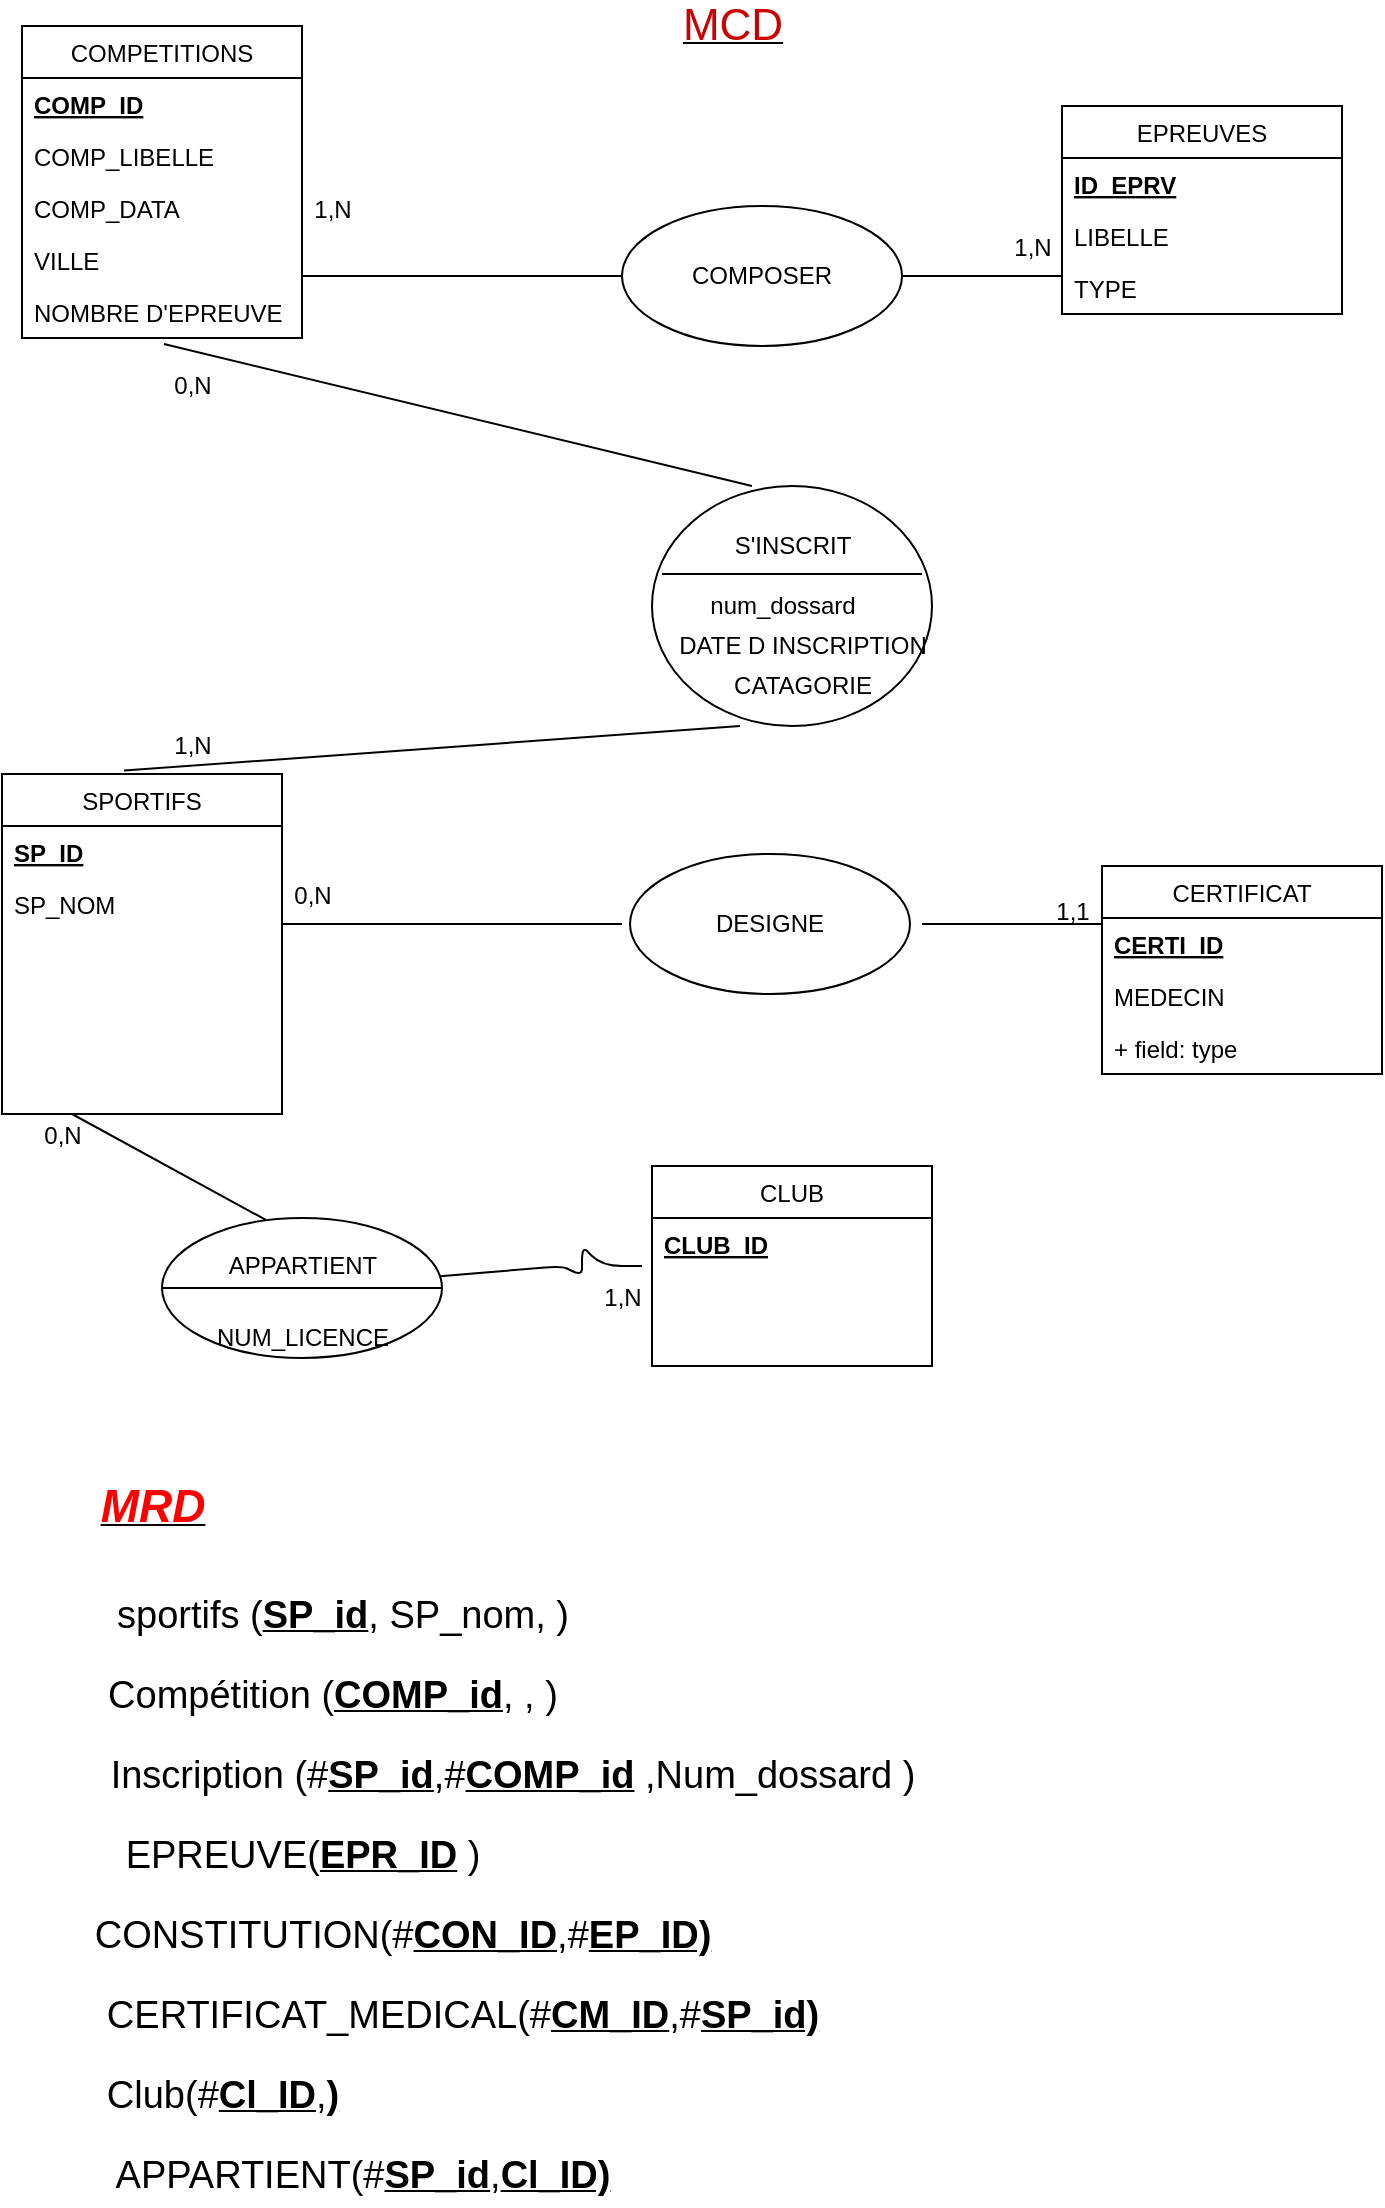 <mxfile version="13.3.9" type="device"><diagram id="3Bt0xS3wiF1jh523V_Ss" name="Page-1"><mxGraphModel dx="1182" dy="737" grid="1" gridSize="10" guides="1" tooltips="1" connect="1" arrows="1" fold="1" page="1" pageScale="1" pageWidth="827" pageHeight="1169" math="0" shadow="0"><root><mxCell id="0"/><mxCell id="1" parent="0"/><mxCell id="v_NyFdBiZs7dmBbOw8SM-5" value="EPREUVES" style="swimlane;fontStyle=0;childLayout=stackLayout;horizontal=1;startSize=26;fillColor=none;horizontalStack=0;resizeParent=1;resizeParentMax=0;resizeLast=0;collapsible=1;marginBottom=0;" parent="1" vertex="1"><mxGeometry x="560" y="70" width="140" height="104" as="geometry"/></mxCell><mxCell id="v_NyFdBiZs7dmBbOw8SM-7" value="ID_EPRV" style="text;strokeColor=none;fillColor=none;align=left;verticalAlign=top;spacingLeft=4;spacingRight=4;overflow=hidden;rotatable=0;points=[[0,0.5],[1,0.5]];portConstraint=eastwest;fontStyle=5" parent="v_NyFdBiZs7dmBbOw8SM-5" vertex="1"><mxGeometry y="26" width="140" height="26" as="geometry"/></mxCell><mxCell id="v_NyFdBiZs7dmBbOw8SM-8" value="LIBELLE" style="text;strokeColor=none;fillColor=none;align=left;verticalAlign=top;spacingLeft=4;spacingRight=4;overflow=hidden;rotatable=0;points=[[0,0.5],[1,0.5]];portConstraint=eastwest;" parent="v_NyFdBiZs7dmBbOw8SM-5" vertex="1"><mxGeometry y="52" width="140" height="26" as="geometry"/></mxCell><mxCell id="v_NyFdBiZs7dmBbOw8SM-25" value="TYPE" style="text;strokeColor=none;fillColor=none;align=left;verticalAlign=top;spacingLeft=4;spacingRight=4;overflow=hidden;rotatable=0;points=[[0,0.5],[1,0.5]];portConstraint=eastwest;" parent="v_NyFdBiZs7dmBbOw8SM-5" vertex="1"><mxGeometry y="78" width="140" height="26" as="geometry"/></mxCell><mxCell id="v_NyFdBiZs7dmBbOw8SM-26" value="COMPOSER" style="ellipse;whiteSpace=wrap;html=1;" parent="1" vertex="1"><mxGeometry x="340" y="120" width="140" height="70" as="geometry"/></mxCell><mxCell id="v_NyFdBiZs7dmBbOw8SM-28" value="" style="line;strokeWidth=1;fillColor=none;align=left;verticalAlign=middle;spacingTop=-1;spacingLeft=3;spacingRight=3;rotatable=0;labelPosition=right;points=[];portConstraint=eastwest;" parent="1" vertex="1"><mxGeometry x="180" y="151" width="160" height="8" as="geometry"/></mxCell><mxCell id="v_NyFdBiZs7dmBbOw8SM-36" value="1,N" style="text;html=1;align=center;verticalAlign=middle;resizable=0;points=[];autosize=1;" parent="1" vertex="1"><mxGeometry x="180" y="112" width="30" height="20" as="geometry"/></mxCell><mxCell id="v_NyFdBiZs7dmBbOw8SM-69" value="0,N" style="text;html=1;align=center;verticalAlign=middle;resizable=0;points=[];autosize=1;" parent="1" vertex="1"><mxGeometry x="110" y="200" width="30" height="20" as="geometry"/></mxCell><mxCell id="v_NyFdBiZs7dmBbOw8SM-35" value="1,N" style="text;html=1;align=center;verticalAlign=middle;resizable=0;points=[];autosize=1;" parent="1" vertex="1"><mxGeometry x="530" y="131" width="30" height="20" as="geometry"/></mxCell><mxCell id="v_NyFdBiZs7dmBbOw8SM-38" value="" style="line;strokeWidth=1;fillColor=none;align=left;verticalAlign=middle;spacingTop=-1;spacingLeft=3;spacingRight=3;rotatable=0;labelPosition=right;points=[];portConstraint=eastwest;" parent="1" vertex="1"><mxGeometry x="480" y="151" width="80" height="8" as="geometry"/></mxCell><mxCell id="v_NyFdBiZs7dmBbOw8SM-40" value="" style="ellipse;whiteSpace=wrap;html=1;" parent="1" vertex="1"><mxGeometry x="355" y="260" width="140" height="120" as="geometry"/></mxCell><mxCell id="v_NyFdBiZs7dmBbOw8SM-41" value="" style="endArrow=none;html=1;entryX=0.507;entryY=1.115;entryDx=0;entryDy=0;entryPerimeter=0;exitX=0.357;exitY=0;exitDx=0;exitDy=0;exitPerimeter=0;" parent="1" source="v_NyFdBiZs7dmBbOw8SM-40" target="v_NyFdBiZs7dmBbOw8SM-24" edge="1"><mxGeometry width="50" height="50" relative="1" as="geometry"><mxPoint x="390" y="400" as="sourcePoint"/><mxPoint x="440" y="350" as="targetPoint"/><Array as="points"/></mxGeometry></mxCell><mxCell id="v_NyFdBiZs7dmBbOw8SM-42" value="" style="endArrow=none;html=1;exitX=0.436;exitY=-0.01;exitDx=0;exitDy=0;exitPerimeter=0;" parent="1" source="v_NyFdBiZs7dmBbOw8SM-9" edge="1"><mxGeometry width="50" height="50" relative="1" as="geometry"><mxPoint x="171" y="390" as="sourcePoint"/><mxPoint x="399" y="380" as="targetPoint"/><Array as="points"/></mxGeometry></mxCell><mxCell id="v_NyFdBiZs7dmBbOw8SM-44" value="1,N" style="text;html=1;align=center;verticalAlign=middle;resizable=0;points=[];autosize=1;" parent="1" vertex="1"><mxGeometry x="110" y="380" width="30" height="20" as="geometry"/></mxCell><mxCell id="v_NyFdBiZs7dmBbOw8SM-45" value="DATE D INSCRIPTION" style="text;html=1;align=center;verticalAlign=middle;resizable=0;points=[];autosize=1;" parent="1" vertex="1"><mxGeometry x="360" y="330" width="140" height="20" as="geometry"/></mxCell><mxCell id="v_NyFdBiZs7dmBbOw8SM-1" value="COMPETITIONS" style="swimlane;fontStyle=0;childLayout=stackLayout;horizontal=1;startSize=26;fillColor=none;horizontalStack=0;resizeParent=1;resizeParentMax=0;resizeLast=0;collapsible=1;marginBottom=0;" parent="1" vertex="1"><mxGeometry x="40" y="30" width="140" height="156" as="geometry"/></mxCell><mxCell id="v_NyFdBiZs7dmBbOw8SM-3" value="COMP_ID" style="text;strokeColor=none;fillColor=none;align=left;verticalAlign=top;spacingLeft=4;spacingRight=4;overflow=hidden;rotatable=0;points=[[0,0.5],[1,0.5]];portConstraint=eastwest;fontStyle=5" parent="v_NyFdBiZs7dmBbOw8SM-1" vertex="1"><mxGeometry y="26" width="140" height="26" as="geometry"/></mxCell><mxCell id="v_NyFdBiZs7dmBbOw8SM-21" value="COMP_LIBELLE" style="text;strokeColor=none;fillColor=none;align=left;verticalAlign=top;spacingLeft=4;spacingRight=4;overflow=hidden;rotatable=0;points=[[0,0.5],[1,0.5]];portConstraint=eastwest;" parent="v_NyFdBiZs7dmBbOw8SM-1" vertex="1"><mxGeometry y="52" width="140" height="26" as="geometry"/></mxCell><mxCell id="v_NyFdBiZs7dmBbOw8SM-22" value="COMP_DATA" style="text;strokeColor=none;fillColor=none;align=left;verticalAlign=top;spacingLeft=4;spacingRight=4;overflow=hidden;rotatable=0;points=[[0,0.5],[1,0.5]];portConstraint=eastwest;" parent="v_NyFdBiZs7dmBbOw8SM-1" vertex="1"><mxGeometry y="78" width="140" height="26" as="geometry"/></mxCell><mxCell id="v_NyFdBiZs7dmBbOw8SM-23" value="VILLE" style="text;strokeColor=none;fillColor=none;align=left;verticalAlign=top;spacingLeft=4;spacingRight=4;overflow=hidden;rotatable=0;points=[[0,0.5],[1,0.5]];portConstraint=eastwest;" parent="v_NyFdBiZs7dmBbOw8SM-1" vertex="1"><mxGeometry y="104" width="140" height="26" as="geometry"/></mxCell><mxCell id="v_NyFdBiZs7dmBbOw8SM-24" value="NOMBRE D'EPREUVE" style="text;strokeColor=none;fillColor=none;align=left;verticalAlign=top;spacingLeft=4;spacingRight=4;overflow=hidden;rotatable=0;points=[[0,0.5],[1,0.5]];portConstraint=eastwest;" parent="v_NyFdBiZs7dmBbOw8SM-1" vertex="1"><mxGeometry y="130" width="140" height="26" as="geometry"/></mxCell><mxCell id="v_NyFdBiZs7dmBbOw8SM-48" value="" style="ellipse;whiteSpace=wrap;html=1;" parent="1" vertex="1"><mxGeometry x="110" y="626" width="140" height="70" as="geometry"/></mxCell><mxCell id="v_NyFdBiZs7dmBbOw8SM-49" value="" style="endArrow=none;html=1;entryX=0.25;entryY=1;entryDx=0;entryDy=0;exitX=0.371;exitY=0.014;exitDx=0;exitDy=0;exitPerimeter=0;" parent="1" source="v_NyFdBiZs7dmBbOw8SM-48" target="v_NyFdBiZs7dmBbOw8SM-9" edge="1"><mxGeometry width="50" height="50" relative="1" as="geometry"><mxPoint x="180" y="750" as="sourcePoint"/><mxPoint x="190" y="510" as="targetPoint"/></mxGeometry></mxCell><mxCell id="v_NyFdBiZs7dmBbOw8SM-51" value="" style="endArrow=none;html=1;" parent="1" target="v_NyFdBiZs7dmBbOw8SM-48" edge="1"><mxGeometry width="50" height="50" relative="1" as="geometry"><mxPoint x="350" y="650" as="sourcePoint"/><mxPoint x="235" y="542" as="targetPoint"/><Array as="points"><mxPoint x="330" y="650"/><mxPoint x="320" y="640"/><mxPoint x="320" y="655"/><mxPoint x="310" y="650"/></Array></mxGeometry></mxCell><mxCell id="v_NyFdBiZs7dmBbOw8SM-52" value="0,N" style="text;html=1;align=center;verticalAlign=middle;resizable=0;points=[];autosize=1;" parent="1" vertex="1"><mxGeometry x="45" y="575" width="30" height="20" as="geometry"/></mxCell><mxCell id="v_NyFdBiZs7dmBbOw8SM-53" value="1,N" style="text;html=1;align=center;verticalAlign=middle;resizable=0;points=[];autosize=1;" parent="1" vertex="1"><mxGeometry x="325" y="656" width="30" height="20" as="geometry"/></mxCell><mxCell id="v_NyFdBiZs7dmBbOw8SM-55" value="DESIGNE" style="ellipse;whiteSpace=wrap;html=1;" parent="1" vertex="1"><mxGeometry x="344" y="444" width="140" height="70" as="geometry"/></mxCell><mxCell id="v_NyFdBiZs7dmBbOw8SM-60" value="" style="line;strokeWidth=1;fillColor=none;align=left;verticalAlign=middle;spacingTop=-1;spacingLeft=3;spacingRight=3;rotatable=0;labelPosition=right;points=[];portConstraint=eastwest;" parent="1" vertex="1"><mxGeometry x="110" y="506" width="140" height="310" as="geometry"/></mxCell><mxCell id="v_NyFdBiZs7dmBbOw8SM-62" value="" style="line;strokeWidth=1;fillColor=none;align=left;verticalAlign=middle;spacingTop=-1;spacingLeft=3;spacingRight=3;rotatable=0;labelPosition=right;points=[];portConstraint=eastwest;" parent="1" vertex="1"><mxGeometry x="170" y="475" width="170" height="8" as="geometry"/></mxCell><mxCell id="v_NyFdBiZs7dmBbOw8SM-17" value="CERTIFICAT" style="swimlane;fontStyle=0;childLayout=stackLayout;horizontal=1;startSize=26;fillColor=none;horizontalStack=0;resizeParent=1;resizeParentMax=0;resizeLast=0;collapsible=1;marginBottom=0;" parent="1" vertex="1"><mxGeometry x="580" y="450" width="140" height="104" as="geometry"/></mxCell><mxCell id="v_NyFdBiZs7dmBbOw8SM-18" value="CERTI_ID" style="text;strokeColor=none;fillColor=none;align=left;verticalAlign=top;spacingLeft=4;spacingRight=4;overflow=hidden;rotatable=0;points=[[0,0.5],[1,0.5]];portConstraint=eastwest;fontStyle=5" parent="v_NyFdBiZs7dmBbOw8SM-17" vertex="1"><mxGeometry y="26" width="140" height="26" as="geometry"/></mxCell><mxCell id="v_NyFdBiZs7dmBbOw8SM-19" value="MEDECIN" style="text;strokeColor=none;fillColor=none;align=left;verticalAlign=top;spacingLeft=4;spacingRight=4;overflow=hidden;rotatable=0;points=[[0,0.5],[1,0.5]];portConstraint=eastwest;" parent="v_NyFdBiZs7dmBbOw8SM-17" vertex="1"><mxGeometry y="52" width="140" height="26" as="geometry"/></mxCell><mxCell id="v_NyFdBiZs7dmBbOw8SM-20" value="+ field: type" style="text;strokeColor=none;fillColor=none;align=left;verticalAlign=top;spacingLeft=4;spacingRight=4;overflow=hidden;rotatable=0;points=[[0,0.5],[1,0.5]];portConstraint=eastwest;" parent="v_NyFdBiZs7dmBbOw8SM-17" vertex="1"><mxGeometry y="78" width="140" height="26" as="geometry"/></mxCell><mxCell id="v_NyFdBiZs7dmBbOw8SM-63" value="" style="line;strokeWidth=1;fillColor=none;align=left;verticalAlign=middle;spacingTop=-1;spacingLeft=3;spacingRight=3;rotatable=0;labelPosition=right;points=[];portConstraint=eastwest;" parent="1" vertex="1"><mxGeometry x="490" y="475" width="90" height="8" as="geometry"/></mxCell><mxCell id="v_NyFdBiZs7dmBbOw8SM-64" value="NUM_LICENCE" style="text;html=1;align=center;verticalAlign=middle;resizable=0;points=[];autosize=1;" parent="1" vertex="1"><mxGeometry x="130" y="676" width="100" height="20" as="geometry"/></mxCell><mxCell id="v_NyFdBiZs7dmBbOw8SM-67" value="CATAGORIE" style="text;html=1;align=center;verticalAlign=middle;resizable=0;points=[];autosize=1;" parent="1" vertex="1"><mxGeometry x="390" y="350" width="80" height="20" as="geometry"/></mxCell><mxCell id="v_NyFdBiZs7dmBbOw8SM-9" value="SPORTIFS" style="swimlane;fontStyle=0;childLayout=stackLayout;horizontal=1;startSize=26;fillColor=none;horizontalStack=0;resizeParent=1;resizeParentMax=0;resizeLast=0;collapsible=1;marginBottom=0;" parent="1" vertex="1"><mxGeometry x="30" y="404" width="140" height="170" as="geometry"/></mxCell><mxCell id="v_NyFdBiZs7dmBbOw8SM-11" value="SP_ID" style="text;strokeColor=none;fillColor=none;align=left;verticalAlign=top;spacingLeft=4;spacingRight=4;overflow=hidden;rotatable=0;points=[[0,0.5],[1,0.5]];portConstraint=eastwest;fontStyle=5" parent="v_NyFdBiZs7dmBbOw8SM-9" vertex="1"><mxGeometry y="26" width="140" height="26" as="geometry"/></mxCell><mxCell id="v_NyFdBiZs7dmBbOw8SM-12" value="SP_NOM" style="text;strokeColor=none;fillColor=none;align=left;verticalAlign=top;spacingLeft=4;spacingRight=4;overflow=hidden;rotatable=0;points=[[0,0.5],[1,0.5]];portConstraint=eastwest;" parent="v_NyFdBiZs7dmBbOw8SM-9" vertex="1"><mxGeometry y="52" width="140" height="118" as="geometry"/></mxCell><mxCell id="v_NyFdBiZs7dmBbOw8SM-72" value="S'INSCRIT" style="text;html=1;align=center;verticalAlign=middle;resizable=0;points=[];autosize=1;" parent="1" vertex="1"><mxGeometry x="390" y="280" width="70" height="20" as="geometry"/></mxCell><mxCell id="v_NyFdBiZs7dmBbOw8SM-73" value="" style="line;strokeWidth=1;fillColor=none;align=left;verticalAlign=middle;spacingTop=-1;spacingLeft=3;spacingRight=3;rotatable=0;labelPosition=right;points=[];portConstraint=eastwest;" parent="1" vertex="1"><mxGeometry x="360" y="300" width="130" height="8" as="geometry"/></mxCell><mxCell id="v_NyFdBiZs7dmBbOw8SM-75" value="APPARTIENT" style="text;html=1;align=center;verticalAlign=middle;resizable=0;points=[];autosize=1;" parent="1" vertex="1"><mxGeometry x="135" y="640" width="90" height="20" as="geometry"/></mxCell><mxCell id="v_NyFdBiZs7dmBbOw8SM-76" value="0,N" style="text;html=1;align=center;verticalAlign=middle;resizable=0;points=[];autosize=1;" parent="1" vertex="1"><mxGeometry x="170" y="455" width="30" height="20" as="geometry"/></mxCell><mxCell id="v_NyFdBiZs7dmBbOw8SM-78" value="1,1" style="text;html=1;align=center;verticalAlign=middle;resizable=0;points=[];autosize=1;" parent="1" vertex="1"><mxGeometry x="550" y="463" width="30" height="20" as="geometry"/></mxCell><mxCell id="ikUTBPiUzcRcSbHsSIQS-1" value="&lt;i&gt;&lt;u&gt;&lt;font style=&quot;font-size: 23px&quot; color=&quot;#FF0000&quot;&gt;&lt;b&gt;MRD&lt;/b&gt;&lt;/font&gt;&lt;/u&gt;&lt;/i&gt;" style="text;html=1;align=center;verticalAlign=middle;resizable=0;points=[];autosize=1;" vertex="1" parent="1"><mxGeometry x="70" y="760" width="70" height="20" as="geometry"/></mxCell><mxCell id="ikUTBPiUzcRcSbHsSIQS-2" value="sportifs (&lt;b&gt;&lt;u&gt;SP_id&lt;/u&gt;&lt;/b&gt;, SP_nom, )" style="text;html=1;align=center;verticalAlign=middle;resizable=0;points=[];autosize=1;fontSize=19;" vertex="1" parent="1"><mxGeometry x="80" y="810" width="240" height="30" as="geometry"/></mxCell><mxCell id="ikUTBPiUzcRcSbHsSIQS-4" value="num_dossard" style="text;html=1;align=center;verticalAlign=middle;resizable=0;points=[];autosize=1;" vertex="1" parent="1"><mxGeometry x="375" y="310" width="90" height="20" as="geometry"/></mxCell><mxCell id="ikUTBPiUzcRcSbHsSIQS-5" value="&lt;u&gt;&lt;font style=&quot;font-size: 22px&quot; color=&quot;#CC0000&quot;&gt;MCD&lt;/font&gt;&lt;/u&gt;" style="text;html=1;align=center;verticalAlign=middle;resizable=0;points=[];autosize=1;" vertex="1" parent="1"><mxGeometry x="360" y="20" width="70" height="20" as="geometry"/></mxCell><mxCell id="v_NyFdBiZs7dmBbOw8SM-13" value="CLUB" style="swimlane;fontStyle=0;childLayout=stackLayout;horizontal=1;startSize=26;fillColor=none;horizontalStack=0;resizeParent=1;resizeParentMax=0;resizeLast=0;collapsible=1;marginBottom=0;" parent="1" vertex="1"><mxGeometry x="355" y="600" width="140" height="100" as="geometry"/></mxCell><mxCell id="v_NyFdBiZs7dmBbOw8SM-14" value="CLUB_ID" style="text;strokeColor=none;fillColor=none;align=left;verticalAlign=top;spacingLeft=4;spacingRight=4;overflow=hidden;rotatable=0;points=[[0,0.5],[1,0.5]];portConstraint=eastwest;fontStyle=5" parent="v_NyFdBiZs7dmBbOw8SM-13" vertex="1"><mxGeometry y="26" width="140" height="74" as="geometry"/></mxCell><mxCell id="ikUTBPiUzcRcSbHsSIQS-6" value="Compétition (&lt;b&gt;&lt;u&gt;COMP_id&lt;/u&gt;&lt;/b&gt;, , )" style="text;html=1;align=center;verticalAlign=middle;resizable=0;points=[];autosize=1;fontSize=19;" vertex="1" parent="1"><mxGeometry x="75" y="850" width="240" height="30" as="geometry"/></mxCell><mxCell id="ikUTBPiUzcRcSbHsSIQS-8" value="Inscription (#&lt;b&gt;&lt;u&gt;SP_id&lt;/u&gt;&lt;/b&gt;,#&lt;b&gt;&lt;u&gt;COMP_id&lt;/u&gt;&lt;/b&gt; ,Num_dossard )" style="text;html=1;align=center;verticalAlign=middle;resizable=0;points=[];autosize=1;fontSize=19;" vertex="1" parent="1"><mxGeometry x="75" y="890" width="420" height="30" as="geometry"/></mxCell><mxCell id="ikUTBPiUzcRcSbHsSIQS-9" value="EPREUVE(&lt;u&gt;&lt;b&gt;EPR_ID&lt;/b&gt;&lt;/u&gt; )" style="text;html=1;align=center;verticalAlign=middle;resizable=0;points=[];autosize=1;fontSize=19;" vertex="1" parent="1"><mxGeometry x="85" y="930" width="190" height="30" as="geometry"/></mxCell><mxCell id="ikUTBPiUzcRcSbHsSIQS-10" value="CONSTITUTION(#&lt;u&gt;&lt;b&gt;CON_ID&lt;/b&gt;&lt;/u&gt;,#&lt;u&gt;&lt;b&gt;EP_ID)&lt;/b&gt;&lt;/u&gt;" style="text;html=1;align=center;verticalAlign=middle;resizable=0;points=[];autosize=1;fontSize=19;" vertex="1" parent="1"><mxGeometry x="70" y="970" width="320" height="30" as="geometry"/></mxCell><mxCell id="ikUTBPiUzcRcSbHsSIQS-13" value="CERTIFICAT_MEDICAL(#&lt;u&gt;&lt;b&gt;CM_ID&lt;/b&gt;&lt;/u&gt;,#&lt;u&gt;&lt;b&gt;SP_id)&lt;/b&gt;&lt;/u&gt;" style="text;html=1;align=center;verticalAlign=middle;resizable=0;points=[];autosize=1;fontSize=19;" vertex="1" parent="1"><mxGeometry x="75" y="1010" width="370" height="30" as="geometry"/></mxCell><mxCell id="ikUTBPiUzcRcSbHsSIQS-14" value="Club(#&lt;u&gt;&lt;b&gt;Cl_ID&lt;/b&gt;&lt;/u&gt;,&lt;u&gt;&lt;b&gt;)&lt;/b&gt;&lt;/u&gt;" style="text;html=1;align=center;verticalAlign=middle;resizable=0;points=[];autosize=1;fontSize=19;" vertex="1" parent="1"><mxGeometry x="75" y="1050" width="130" height="30" as="geometry"/></mxCell><mxCell id="ikUTBPiUzcRcSbHsSIQS-15" value="APPARTIENT(#&lt;b&gt;&lt;u&gt;SP_id&lt;/u&gt;&lt;/b&gt;,&lt;u&gt;&lt;b&gt;Cl_ID)&lt;/b&gt;&lt;/u&gt;" style="text;html=1;align=center;verticalAlign=middle;resizable=0;points=[];autosize=1;fontSize=19;" vertex="1" parent="1"><mxGeometry x="80" y="1090" width="260" height="30" as="geometry"/></mxCell></root></mxGraphModel></diagram></mxfile>